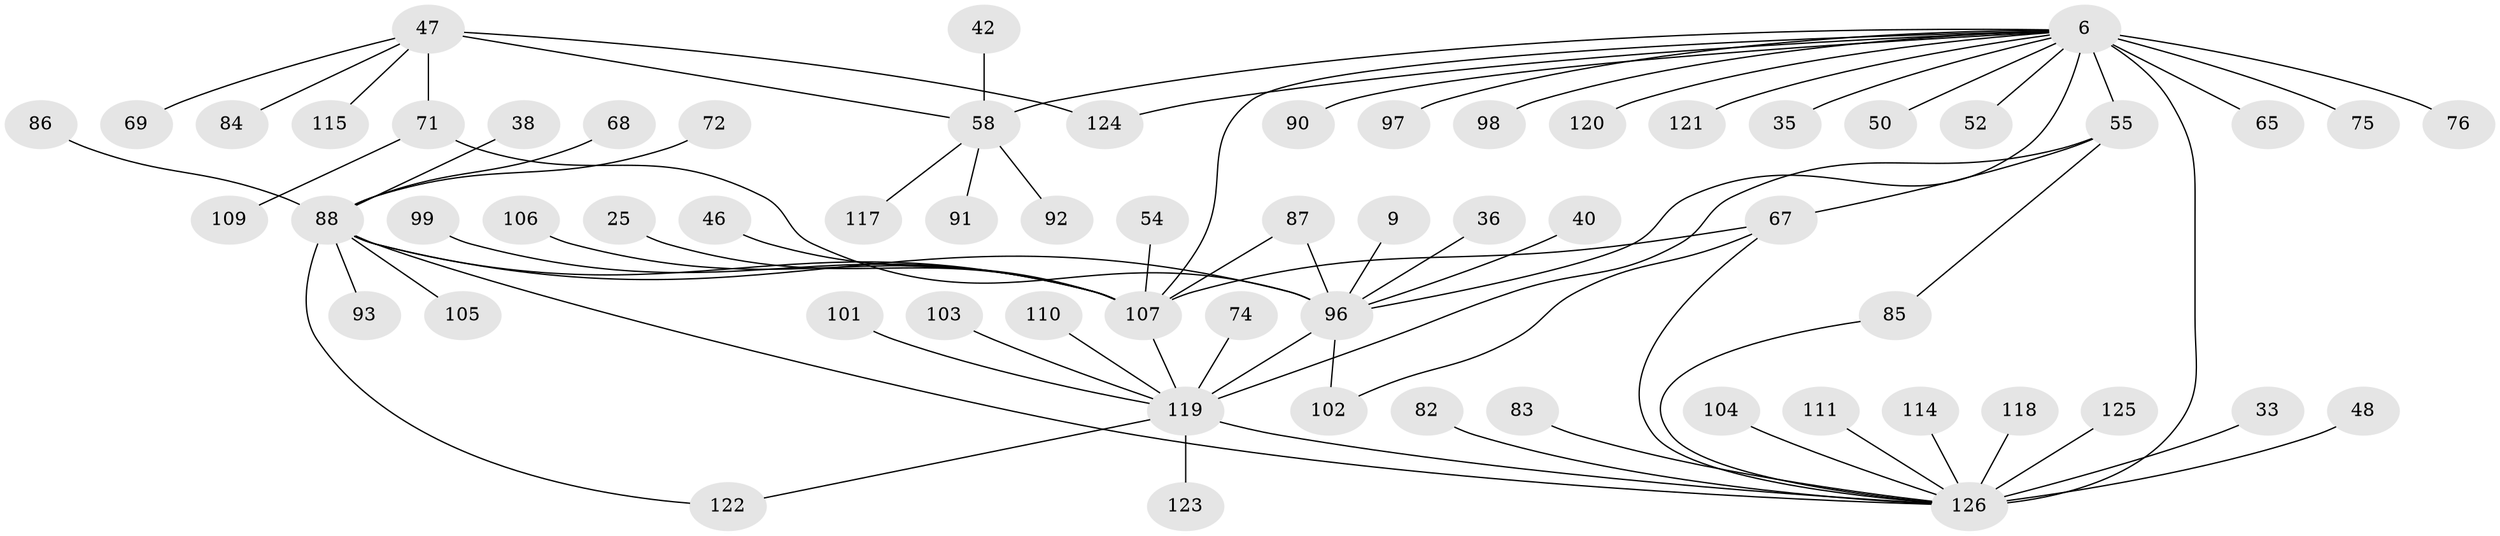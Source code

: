 // original degree distribution, {11: 0.007936507936507936, 3: 0.1349206349206349, 4: 0.047619047619047616, 7: 0.007936507936507936, 8: 0.023809523809523808, 22: 0.007936507936507936, 2: 0.23015873015873015, 1: 0.48412698412698413, 5: 0.023809523809523808, 9: 0.007936507936507936, 10: 0.007936507936507936, 16: 0.007936507936507936, 6: 0.007936507936507936}
// Generated by graph-tools (version 1.1) at 2025/51/03/04/25 21:51:53]
// undirected, 63 vertices, 75 edges
graph export_dot {
graph [start="1"]
  node [color=gray90,style=filled];
  6 [super="+5"];
  9;
  25;
  33;
  35;
  36;
  38;
  40;
  42;
  46;
  47;
  48;
  50;
  52;
  54;
  55 [super="+45"];
  58 [super="+29"];
  65;
  67 [super="+53"];
  68;
  69 [super="+51"];
  71 [super="+44"];
  72 [super="+63"];
  74 [super="+60"];
  75;
  76;
  82 [super="+22"];
  83;
  84;
  85 [super="+39"];
  86;
  87;
  88 [super="+31+79+70"];
  90;
  91 [super="+80"];
  92;
  93;
  96 [super="+1"];
  97;
  98 [super="+78"];
  99;
  101;
  102 [super="+66"];
  103;
  104;
  105 [super="+23"];
  106;
  107 [super="+20+94+89"];
  109;
  110;
  111;
  114 [super="+112"];
  115;
  117;
  118;
  119 [super="+73+14+21+37+59+62"];
  120;
  121 [super="+95"];
  122 [super="+41"];
  123;
  124 [super="+43+77"];
  125;
  126 [super="+100+108+56+116"];
  6 -- 35;
  6 -- 50;
  6 -- 55 [weight=3];
  6 -- 58 [weight=2];
  6 -- 65;
  6 -- 75;
  6 -- 76;
  6 -- 97;
  6 -- 107 [weight=2];
  6 -- 120;
  6 -- 52;
  6 -- 90;
  6 -- 96;
  6 -- 126 [weight=8];
  6 -- 124;
  6 -- 98;
  6 -- 121;
  9 -- 96;
  25 -- 107;
  33 -- 126;
  36 -- 96;
  38 -- 88;
  40 -- 96;
  42 -- 58;
  46 -- 107;
  47 -- 58;
  47 -- 71 [weight=2];
  47 -- 84;
  47 -- 115;
  47 -- 124;
  47 -- 69;
  48 -- 126;
  54 -- 107;
  55 -- 67;
  55 -- 119;
  55 -- 85;
  58 -- 92;
  58 -- 117;
  58 -- 91;
  67 -- 102;
  67 -- 107;
  67 -- 126 [weight=2];
  68 -- 88;
  71 -- 109;
  71 -- 96;
  72 -- 88;
  74 -- 119;
  82 -- 126 [weight=2];
  83 -- 126;
  85 -- 126;
  86 -- 88;
  87 -- 96;
  87 -- 107;
  88 -- 126 [weight=2];
  88 -- 96;
  88 -- 105;
  88 -- 107 [weight=2];
  88 -- 122;
  88 -- 93;
  96 -- 119 [weight=2];
  96 -- 102;
  99 -- 107;
  101 -- 119;
  103 -- 119;
  104 -- 126;
  106 -- 107;
  107 -- 119;
  110 -- 119;
  111 -- 126;
  114 -- 126;
  118 -- 126;
  119 -- 123;
  119 -- 126;
  119 -- 122;
  125 -- 126;
}
